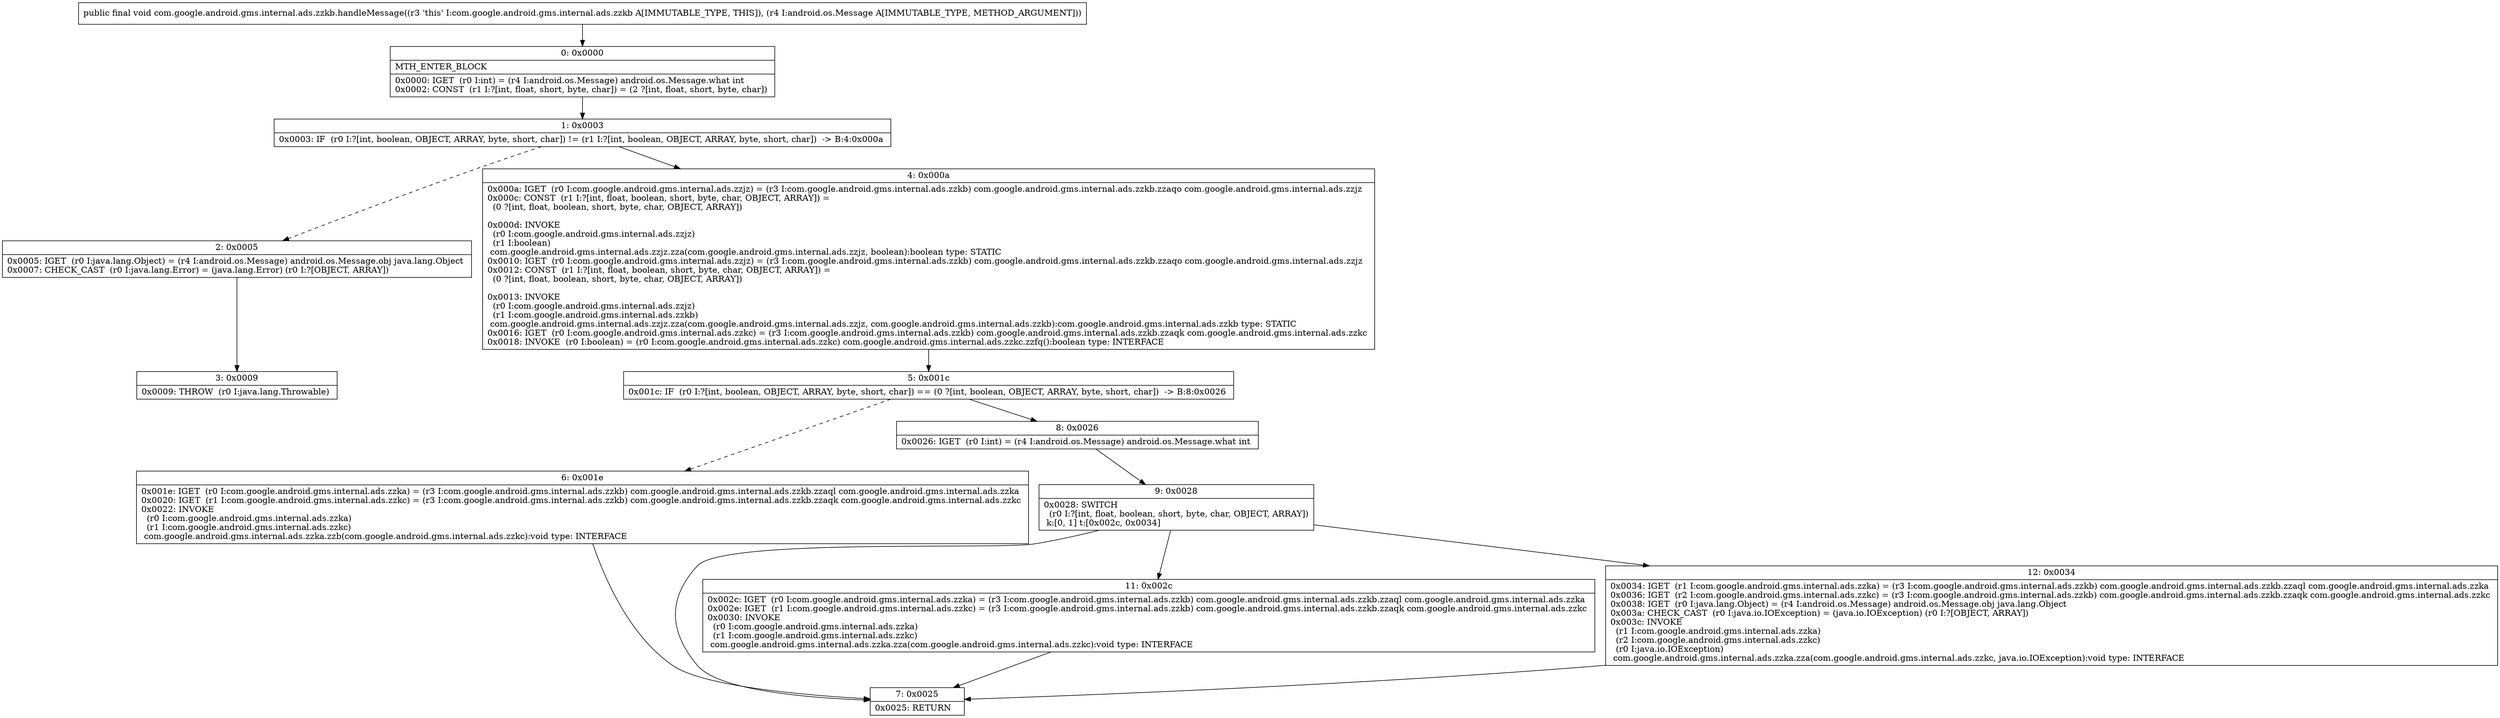digraph "CFG forcom.google.android.gms.internal.ads.zzkb.handleMessage(Landroid\/os\/Message;)V" {
Node_0 [shape=record,label="{0\:\ 0x0000|MTH_ENTER_BLOCK\l|0x0000: IGET  (r0 I:int) = (r4 I:android.os.Message) android.os.Message.what int \l0x0002: CONST  (r1 I:?[int, float, short, byte, char]) = (2 ?[int, float, short, byte, char]) \l}"];
Node_1 [shape=record,label="{1\:\ 0x0003|0x0003: IF  (r0 I:?[int, boolean, OBJECT, ARRAY, byte, short, char]) != (r1 I:?[int, boolean, OBJECT, ARRAY, byte, short, char])  \-\> B:4:0x000a \l}"];
Node_2 [shape=record,label="{2\:\ 0x0005|0x0005: IGET  (r0 I:java.lang.Object) = (r4 I:android.os.Message) android.os.Message.obj java.lang.Object \l0x0007: CHECK_CAST  (r0 I:java.lang.Error) = (java.lang.Error) (r0 I:?[OBJECT, ARRAY]) \l}"];
Node_3 [shape=record,label="{3\:\ 0x0009|0x0009: THROW  (r0 I:java.lang.Throwable) \l}"];
Node_4 [shape=record,label="{4\:\ 0x000a|0x000a: IGET  (r0 I:com.google.android.gms.internal.ads.zzjz) = (r3 I:com.google.android.gms.internal.ads.zzkb) com.google.android.gms.internal.ads.zzkb.zzaqo com.google.android.gms.internal.ads.zzjz \l0x000c: CONST  (r1 I:?[int, float, boolean, short, byte, char, OBJECT, ARRAY]) = \l  (0 ?[int, float, boolean, short, byte, char, OBJECT, ARRAY])\l \l0x000d: INVOKE  \l  (r0 I:com.google.android.gms.internal.ads.zzjz)\l  (r1 I:boolean)\l com.google.android.gms.internal.ads.zzjz.zza(com.google.android.gms.internal.ads.zzjz, boolean):boolean type: STATIC \l0x0010: IGET  (r0 I:com.google.android.gms.internal.ads.zzjz) = (r3 I:com.google.android.gms.internal.ads.zzkb) com.google.android.gms.internal.ads.zzkb.zzaqo com.google.android.gms.internal.ads.zzjz \l0x0012: CONST  (r1 I:?[int, float, boolean, short, byte, char, OBJECT, ARRAY]) = \l  (0 ?[int, float, boolean, short, byte, char, OBJECT, ARRAY])\l \l0x0013: INVOKE  \l  (r0 I:com.google.android.gms.internal.ads.zzjz)\l  (r1 I:com.google.android.gms.internal.ads.zzkb)\l com.google.android.gms.internal.ads.zzjz.zza(com.google.android.gms.internal.ads.zzjz, com.google.android.gms.internal.ads.zzkb):com.google.android.gms.internal.ads.zzkb type: STATIC \l0x0016: IGET  (r0 I:com.google.android.gms.internal.ads.zzkc) = (r3 I:com.google.android.gms.internal.ads.zzkb) com.google.android.gms.internal.ads.zzkb.zzaqk com.google.android.gms.internal.ads.zzkc \l0x0018: INVOKE  (r0 I:boolean) = (r0 I:com.google.android.gms.internal.ads.zzkc) com.google.android.gms.internal.ads.zzkc.zzfq():boolean type: INTERFACE \l}"];
Node_5 [shape=record,label="{5\:\ 0x001c|0x001c: IF  (r0 I:?[int, boolean, OBJECT, ARRAY, byte, short, char]) == (0 ?[int, boolean, OBJECT, ARRAY, byte, short, char])  \-\> B:8:0x0026 \l}"];
Node_6 [shape=record,label="{6\:\ 0x001e|0x001e: IGET  (r0 I:com.google.android.gms.internal.ads.zzka) = (r3 I:com.google.android.gms.internal.ads.zzkb) com.google.android.gms.internal.ads.zzkb.zzaql com.google.android.gms.internal.ads.zzka \l0x0020: IGET  (r1 I:com.google.android.gms.internal.ads.zzkc) = (r3 I:com.google.android.gms.internal.ads.zzkb) com.google.android.gms.internal.ads.zzkb.zzaqk com.google.android.gms.internal.ads.zzkc \l0x0022: INVOKE  \l  (r0 I:com.google.android.gms.internal.ads.zzka)\l  (r1 I:com.google.android.gms.internal.ads.zzkc)\l com.google.android.gms.internal.ads.zzka.zzb(com.google.android.gms.internal.ads.zzkc):void type: INTERFACE \l}"];
Node_7 [shape=record,label="{7\:\ 0x0025|0x0025: RETURN   \l}"];
Node_8 [shape=record,label="{8\:\ 0x0026|0x0026: IGET  (r0 I:int) = (r4 I:android.os.Message) android.os.Message.what int \l}"];
Node_9 [shape=record,label="{9\:\ 0x0028|0x0028: SWITCH  \l  (r0 I:?[int, float, boolean, short, byte, char, OBJECT, ARRAY])\l k:[0, 1] t:[0x002c, 0x0034] \l}"];
Node_11 [shape=record,label="{11\:\ 0x002c|0x002c: IGET  (r0 I:com.google.android.gms.internal.ads.zzka) = (r3 I:com.google.android.gms.internal.ads.zzkb) com.google.android.gms.internal.ads.zzkb.zzaql com.google.android.gms.internal.ads.zzka \l0x002e: IGET  (r1 I:com.google.android.gms.internal.ads.zzkc) = (r3 I:com.google.android.gms.internal.ads.zzkb) com.google.android.gms.internal.ads.zzkb.zzaqk com.google.android.gms.internal.ads.zzkc \l0x0030: INVOKE  \l  (r0 I:com.google.android.gms.internal.ads.zzka)\l  (r1 I:com.google.android.gms.internal.ads.zzkc)\l com.google.android.gms.internal.ads.zzka.zza(com.google.android.gms.internal.ads.zzkc):void type: INTERFACE \l}"];
Node_12 [shape=record,label="{12\:\ 0x0034|0x0034: IGET  (r1 I:com.google.android.gms.internal.ads.zzka) = (r3 I:com.google.android.gms.internal.ads.zzkb) com.google.android.gms.internal.ads.zzkb.zzaql com.google.android.gms.internal.ads.zzka \l0x0036: IGET  (r2 I:com.google.android.gms.internal.ads.zzkc) = (r3 I:com.google.android.gms.internal.ads.zzkb) com.google.android.gms.internal.ads.zzkb.zzaqk com.google.android.gms.internal.ads.zzkc \l0x0038: IGET  (r0 I:java.lang.Object) = (r4 I:android.os.Message) android.os.Message.obj java.lang.Object \l0x003a: CHECK_CAST  (r0 I:java.io.IOException) = (java.io.IOException) (r0 I:?[OBJECT, ARRAY]) \l0x003c: INVOKE  \l  (r1 I:com.google.android.gms.internal.ads.zzka)\l  (r2 I:com.google.android.gms.internal.ads.zzkc)\l  (r0 I:java.io.IOException)\l com.google.android.gms.internal.ads.zzka.zza(com.google.android.gms.internal.ads.zzkc, java.io.IOException):void type: INTERFACE \l}"];
MethodNode[shape=record,label="{public final void com.google.android.gms.internal.ads.zzkb.handleMessage((r3 'this' I:com.google.android.gms.internal.ads.zzkb A[IMMUTABLE_TYPE, THIS]), (r4 I:android.os.Message A[IMMUTABLE_TYPE, METHOD_ARGUMENT])) }"];
MethodNode -> Node_0;
Node_0 -> Node_1;
Node_1 -> Node_2[style=dashed];
Node_1 -> Node_4;
Node_2 -> Node_3;
Node_4 -> Node_5;
Node_5 -> Node_6[style=dashed];
Node_5 -> Node_8;
Node_6 -> Node_7;
Node_8 -> Node_9;
Node_9 -> Node_11;
Node_9 -> Node_12;
Node_9 -> Node_7;
Node_11 -> Node_7;
Node_12 -> Node_7;
}

